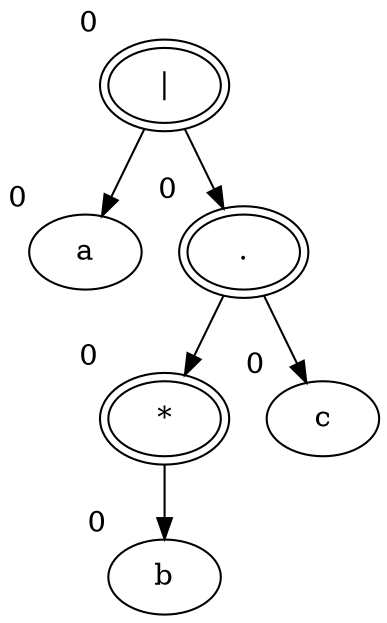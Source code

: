 digraph {
  94728936030784[label="|" xlabel="0" peripheries="2"]
  94728936030560[label="a" xlabel="0" peripheries="1"]
  94728936030784  ->  94728936030560
  94728936031024[label="." xlabel="0" peripheries="2"]
  94728936030784  ->  94728936031024
  94728936030944[label="*" xlabel="0" peripheries="2"]
  94728936031024  ->  94728936030944
  94728936031104[label="c" xlabel="0" peripheries="1"]
  94728936031024  ->  94728936031104
  94728936030864[label="b" xlabel="0" peripheries="1"]
  94728936030944  ->  94728936030864
}

